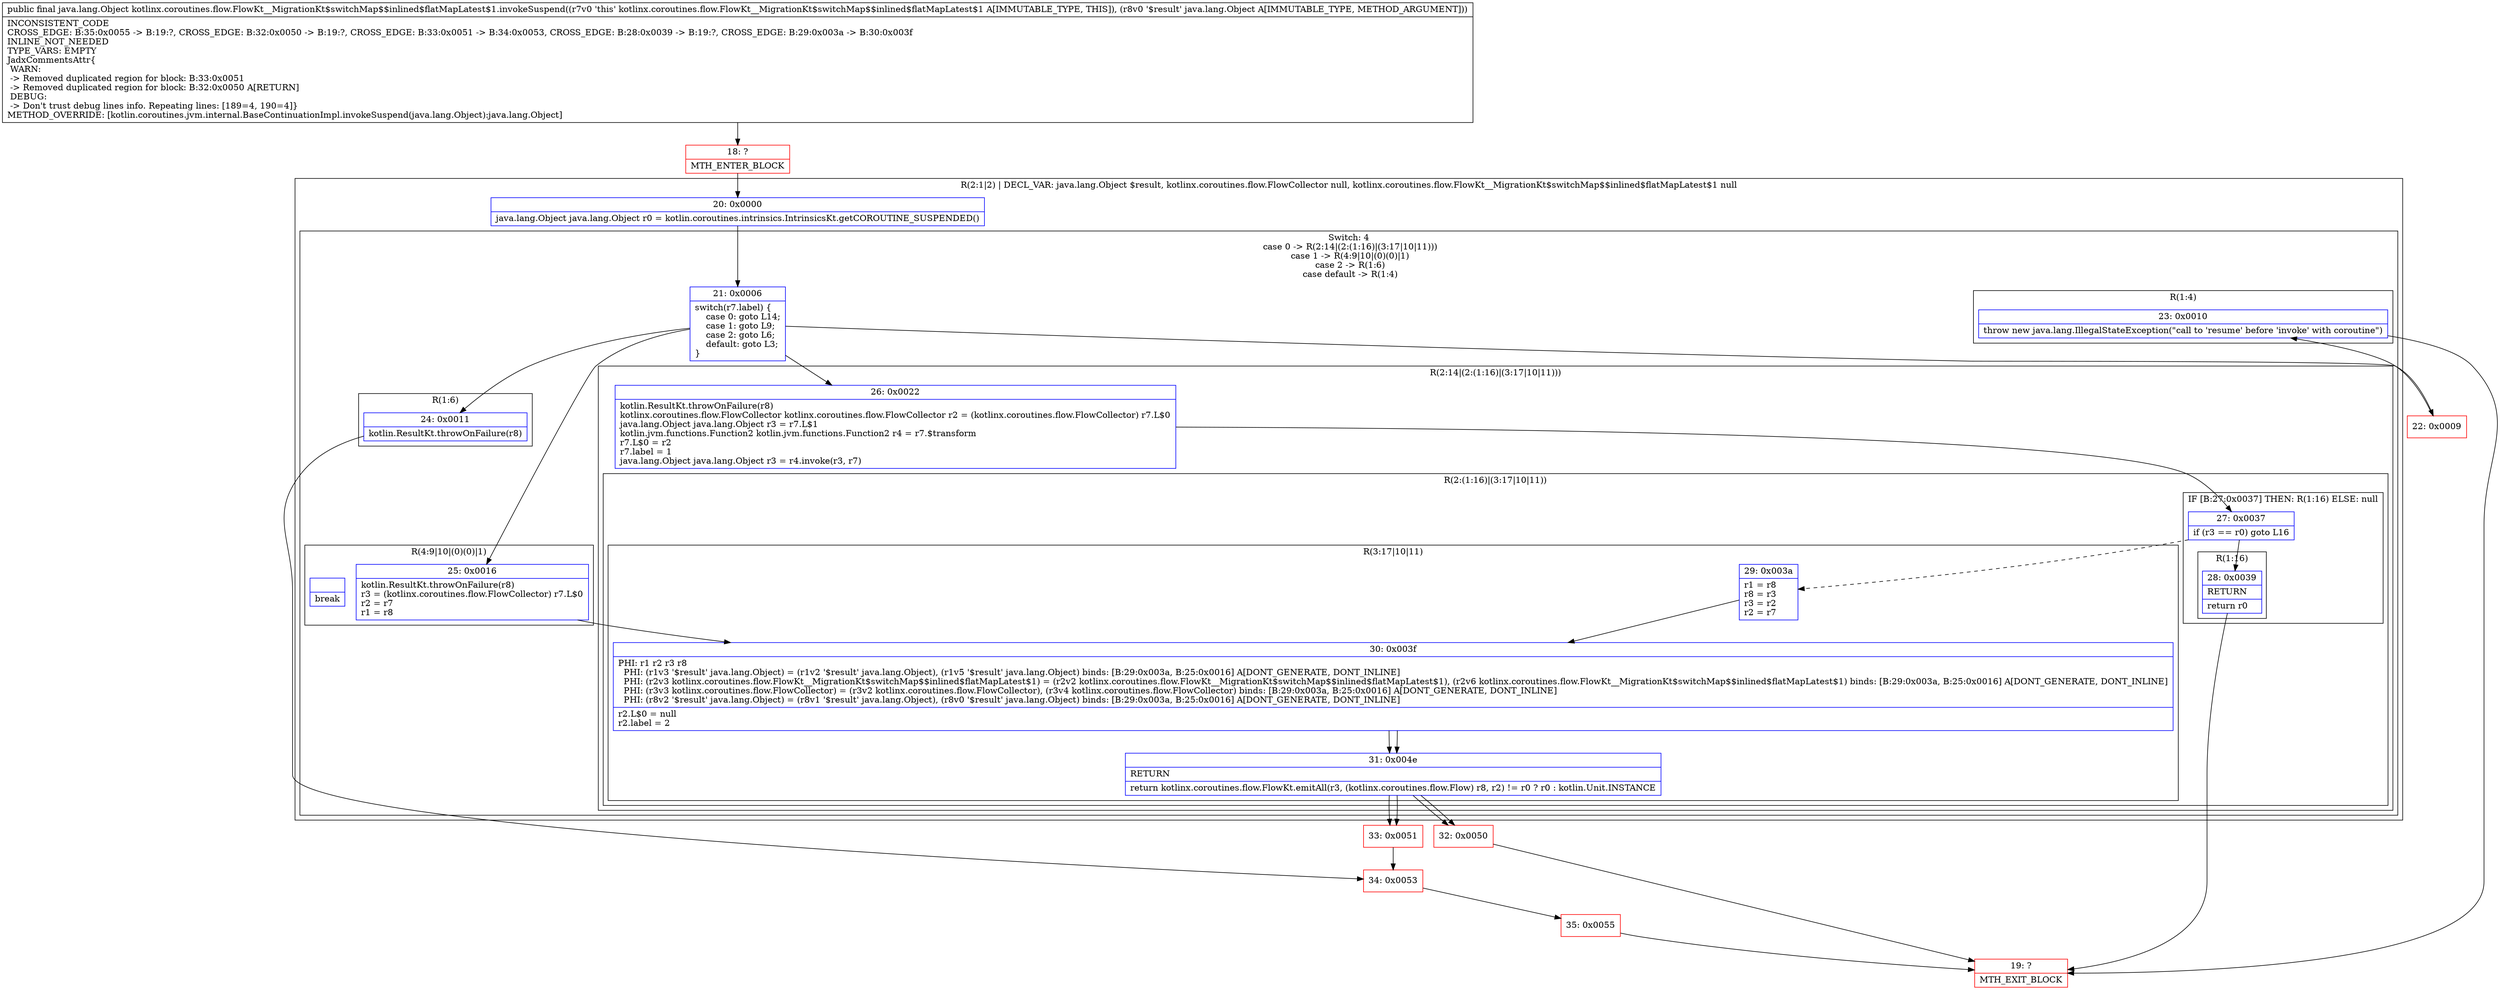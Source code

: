 digraph "CFG forkotlinx.coroutines.flow.FlowKt__MigrationKt$switchMap$$inlined$flatMapLatest$1.invokeSuspend(Ljava\/lang\/Object;)Ljava\/lang\/Object;" {
subgraph cluster_Region_1406409622 {
label = "R(2:1|2) | DECL_VAR: java.lang.Object $result, kotlinx.coroutines.flow.FlowCollector null, kotlinx.coroutines.flow.FlowKt__MigrationKt$switchMap$$inlined$flatMapLatest$1 null\l";
node [shape=record,color=blue];
Node_20 [shape=record,label="{20\:\ 0x0000|java.lang.Object java.lang.Object r0 = kotlin.coroutines.intrinsics.IntrinsicsKt.getCOROUTINE_SUSPENDED()\l}"];
subgraph cluster_SwitchRegion_2118550721 {
label = "Switch: 4
 case 0 -> R(2:14|(2:(1:16)|(3:17|10|11)))
 case 1 -> R(4:9|10|(0)(0)|1)
 case 2 -> R(1:6)
 case default -> R(1:4)";
node [shape=record,color=blue];
Node_21 [shape=record,label="{21\:\ 0x0006|switch(r7.label) \{\l    case 0: goto L14;\l    case 1: goto L9;\l    case 2: goto L6;\l    default: goto L3;\l\}\l}"];
subgraph cluster_Region_1816824022 {
label = "R(2:14|(2:(1:16)|(3:17|10|11)))";
node [shape=record,color=blue];
Node_26 [shape=record,label="{26\:\ 0x0022|kotlin.ResultKt.throwOnFailure(r8)\lkotlinx.coroutines.flow.FlowCollector kotlinx.coroutines.flow.FlowCollector r2 = (kotlinx.coroutines.flow.FlowCollector) r7.L$0\ljava.lang.Object java.lang.Object r3 = r7.L$1\lkotlin.jvm.functions.Function2 kotlin.jvm.functions.Function2 r4 = r7.$transform\lr7.L$0 = r2\lr7.label = 1\ljava.lang.Object java.lang.Object r3 = r4.invoke(r3, r7)\l}"];
subgraph cluster_Region_706806938 {
label = "R(2:(1:16)|(3:17|10|11))";
node [shape=record,color=blue];
subgraph cluster_IfRegion_231443392 {
label = "IF [B:27:0x0037] THEN: R(1:16) ELSE: null";
node [shape=record,color=blue];
Node_27 [shape=record,label="{27\:\ 0x0037|if (r3 == r0) goto L16\l}"];
subgraph cluster_Region_542380481 {
label = "R(1:16)";
node [shape=record,color=blue];
Node_28 [shape=record,label="{28\:\ 0x0039|RETURN\l|return r0\l}"];
}
}
subgraph cluster_Region_1324694479 {
label = "R(3:17|10|11)";
node [shape=record,color=blue];
Node_29 [shape=record,label="{29\:\ 0x003a|r1 = r8\lr8 = r3\lr3 = r2\lr2 = r7\l}"];
Node_30 [shape=record,label="{30\:\ 0x003f|PHI: r1 r2 r3 r8 \l  PHI: (r1v3 '$result' java.lang.Object) = (r1v2 '$result' java.lang.Object), (r1v5 '$result' java.lang.Object) binds: [B:29:0x003a, B:25:0x0016] A[DONT_GENERATE, DONT_INLINE]\l  PHI: (r2v3 kotlinx.coroutines.flow.FlowKt__MigrationKt$switchMap$$inlined$flatMapLatest$1) = (r2v2 kotlinx.coroutines.flow.FlowKt__MigrationKt$switchMap$$inlined$flatMapLatest$1), (r2v6 kotlinx.coroutines.flow.FlowKt__MigrationKt$switchMap$$inlined$flatMapLatest$1) binds: [B:29:0x003a, B:25:0x0016] A[DONT_GENERATE, DONT_INLINE]\l  PHI: (r3v3 kotlinx.coroutines.flow.FlowCollector) = (r3v2 kotlinx.coroutines.flow.FlowCollector), (r3v4 kotlinx.coroutines.flow.FlowCollector) binds: [B:29:0x003a, B:25:0x0016] A[DONT_GENERATE, DONT_INLINE]\l  PHI: (r8v2 '$result' java.lang.Object) = (r8v1 '$result' java.lang.Object), (r8v0 '$result' java.lang.Object) binds: [B:29:0x003a, B:25:0x0016] A[DONT_GENERATE, DONT_INLINE]\l|r2.L$0 = null\lr2.label = 2\l}"];
Node_31 [shape=record,label="{31\:\ 0x004e|RETURN\l|return kotlinx.coroutines.flow.FlowKt.emitAll(r3, (kotlinx.coroutines.flow.Flow) r8, r2) != r0 ? r0 : kotlin.Unit.INSTANCE\l}"];
}
}
}
subgraph cluster_Region_1821394567 {
label = "R(4:9|10|(0)(0)|1)";
node [shape=record,color=blue];
Node_25 [shape=record,label="{25\:\ 0x0016|kotlin.ResultKt.throwOnFailure(r8)\lr3 = (kotlinx.coroutines.flow.FlowCollector) r7.L$0\lr2 = r7\lr1 = r8\l}"];
Node_30 [shape=record,label="{30\:\ 0x003f|PHI: r1 r2 r3 r8 \l  PHI: (r1v3 '$result' java.lang.Object) = (r1v2 '$result' java.lang.Object), (r1v5 '$result' java.lang.Object) binds: [B:29:0x003a, B:25:0x0016] A[DONT_GENERATE, DONT_INLINE]\l  PHI: (r2v3 kotlinx.coroutines.flow.FlowKt__MigrationKt$switchMap$$inlined$flatMapLatest$1) = (r2v2 kotlinx.coroutines.flow.FlowKt__MigrationKt$switchMap$$inlined$flatMapLatest$1), (r2v6 kotlinx.coroutines.flow.FlowKt__MigrationKt$switchMap$$inlined$flatMapLatest$1) binds: [B:29:0x003a, B:25:0x0016] A[DONT_GENERATE, DONT_INLINE]\l  PHI: (r3v3 kotlinx.coroutines.flow.FlowCollector) = (r3v2 kotlinx.coroutines.flow.FlowCollector), (r3v4 kotlinx.coroutines.flow.FlowCollector) binds: [B:29:0x003a, B:25:0x0016] A[DONT_GENERATE, DONT_INLINE]\l  PHI: (r8v2 '$result' java.lang.Object) = (r8v1 '$result' java.lang.Object), (r8v0 '$result' java.lang.Object) binds: [B:29:0x003a, B:25:0x0016] A[DONT_GENERATE, DONT_INLINE]\l|r2.L$0 = null\lr2.label = 2\l}"];
subgraph cluster_IfRegion_1032753452 {
label = "IF [B:31:0x004e] THEN: R(0) ELSE: R(0)";
node [shape=record,color=blue];
Node_31 [shape=record,label="{31\:\ 0x004e|RETURN\l|return kotlinx.coroutines.flow.FlowKt.emitAll(r3, (kotlinx.coroutines.flow.Flow) r8, r2) != r0 ? r0 : kotlin.Unit.INSTANCE\l}"];
subgraph cluster_Region_1737397165 {
label = "R(0)";
node [shape=record,color=blue];
}
subgraph cluster_Region_318658495 {
label = "R(0)";
node [shape=record,color=blue];
}
}
Node_InsnContainer_1490332077 [shape=record,label="{|break\l}"];
}
subgraph cluster_Region_2062771193 {
label = "R(1:6)";
node [shape=record,color=blue];
Node_24 [shape=record,label="{24\:\ 0x0011|kotlin.ResultKt.throwOnFailure(r8)\l}"];
}
subgraph cluster_Region_1769182449 {
label = "R(1:4)";
node [shape=record,color=blue];
Node_23 [shape=record,label="{23\:\ 0x0010|throw new java.lang.IllegalStateException(\"call to 'resume' before 'invoke' with coroutine\")\l}"];
}
}
}
Node_18 [shape=record,color=red,label="{18\:\ ?|MTH_ENTER_BLOCK\l}"];
Node_22 [shape=record,color=red,label="{22\:\ 0x0009}"];
Node_19 [shape=record,color=red,label="{19\:\ ?|MTH_EXIT_BLOCK\l}"];
Node_34 [shape=record,color=red,label="{34\:\ 0x0053}"];
Node_35 [shape=record,color=red,label="{35\:\ 0x0055}"];
Node_32 [shape=record,color=red,label="{32\:\ 0x0050}"];
Node_33 [shape=record,color=red,label="{33\:\ 0x0051}"];
MethodNode[shape=record,label="{public final java.lang.Object kotlinx.coroutines.flow.FlowKt__MigrationKt$switchMap$$inlined$flatMapLatest$1.invokeSuspend((r7v0 'this' kotlinx.coroutines.flow.FlowKt__MigrationKt$switchMap$$inlined$flatMapLatest$1 A[IMMUTABLE_TYPE, THIS]), (r8v0 '$result' java.lang.Object A[IMMUTABLE_TYPE, METHOD_ARGUMENT]))  | INCONSISTENT_CODE\lCROSS_EDGE: B:35:0x0055 \-\> B:19:?, CROSS_EDGE: B:32:0x0050 \-\> B:19:?, CROSS_EDGE: B:33:0x0051 \-\> B:34:0x0053, CROSS_EDGE: B:28:0x0039 \-\> B:19:?, CROSS_EDGE: B:29:0x003a \-\> B:30:0x003f\lINLINE_NOT_NEEDED\lTYPE_VARS: EMPTY\lJadxCommentsAttr\{\l WARN: \l \-\> Removed duplicated region for block: B:33:0x0051 \l \-\> Removed duplicated region for block: B:32:0x0050 A[RETURN]\l DEBUG: \l \-\> Don't trust debug lines info. Repeating lines: [189=4, 190=4]\}\lMETHOD_OVERRIDE: [kotlin.coroutines.jvm.internal.BaseContinuationImpl.invokeSuspend(java.lang.Object):java.lang.Object]\l}"];
MethodNode -> Node_18;Node_20 -> Node_21;
Node_21 -> Node_22;
Node_21 -> Node_24;
Node_21 -> Node_25;
Node_21 -> Node_26;
Node_26 -> Node_27;
Node_27 -> Node_28;
Node_27 -> Node_29[style=dashed];
Node_28 -> Node_19;
Node_29 -> Node_30;
Node_30 -> Node_31;
Node_31 -> Node_32;
Node_31 -> Node_33;
Node_25 -> Node_30;
Node_30 -> Node_31;
Node_31 -> Node_32;
Node_31 -> Node_33;
Node_24 -> Node_34;
Node_23 -> Node_19;
Node_18 -> Node_20;
Node_22 -> Node_23;
Node_34 -> Node_35;
Node_35 -> Node_19;
Node_32 -> Node_19;
Node_33 -> Node_34;
}

